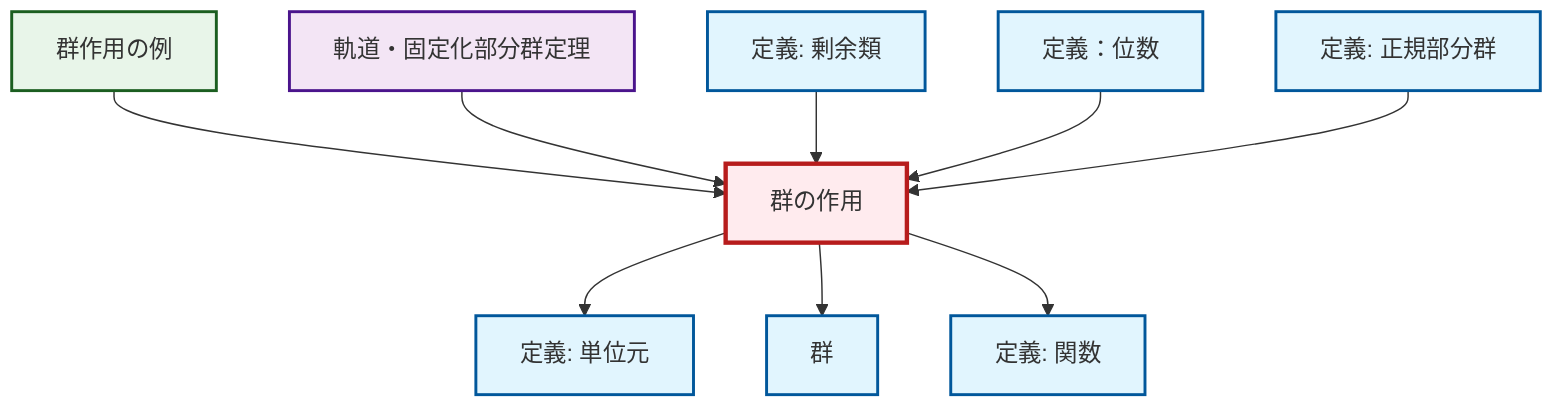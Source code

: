 graph TD
    classDef definition fill:#e1f5fe,stroke:#01579b,stroke-width:2px
    classDef theorem fill:#f3e5f5,stroke:#4a148c,stroke-width:2px
    classDef axiom fill:#fff3e0,stroke:#e65100,stroke-width:2px
    classDef example fill:#e8f5e9,stroke:#1b5e20,stroke-width:2px
    classDef current fill:#ffebee,stroke:#b71c1c,stroke-width:3px
    def-order["定義：位数"]:::definition
    def-identity-element["定義: 単位元"]:::definition
    ex-group-action-examples["群作用の例"]:::example
    def-function["定義: 関数"]:::definition
    def-group-action["群の作用"]:::definition
    thm-orbit-stabilizer["軌道・固定化部分群定理"]:::theorem
    def-coset["定義: 剰余類"]:::definition
    def-normal-subgroup["定義: 正規部分群"]:::definition
    def-group["群"]:::definition
    def-group-action --> def-identity-element
    def-group-action --> def-group
    def-group-action --> def-function
    ex-group-action-examples --> def-group-action
    thm-orbit-stabilizer --> def-group-action
    def-coset --> def-group-action
    def-order --> def-group-action
    def-normal-subgroup --> def-group-action
    class def-group-action current